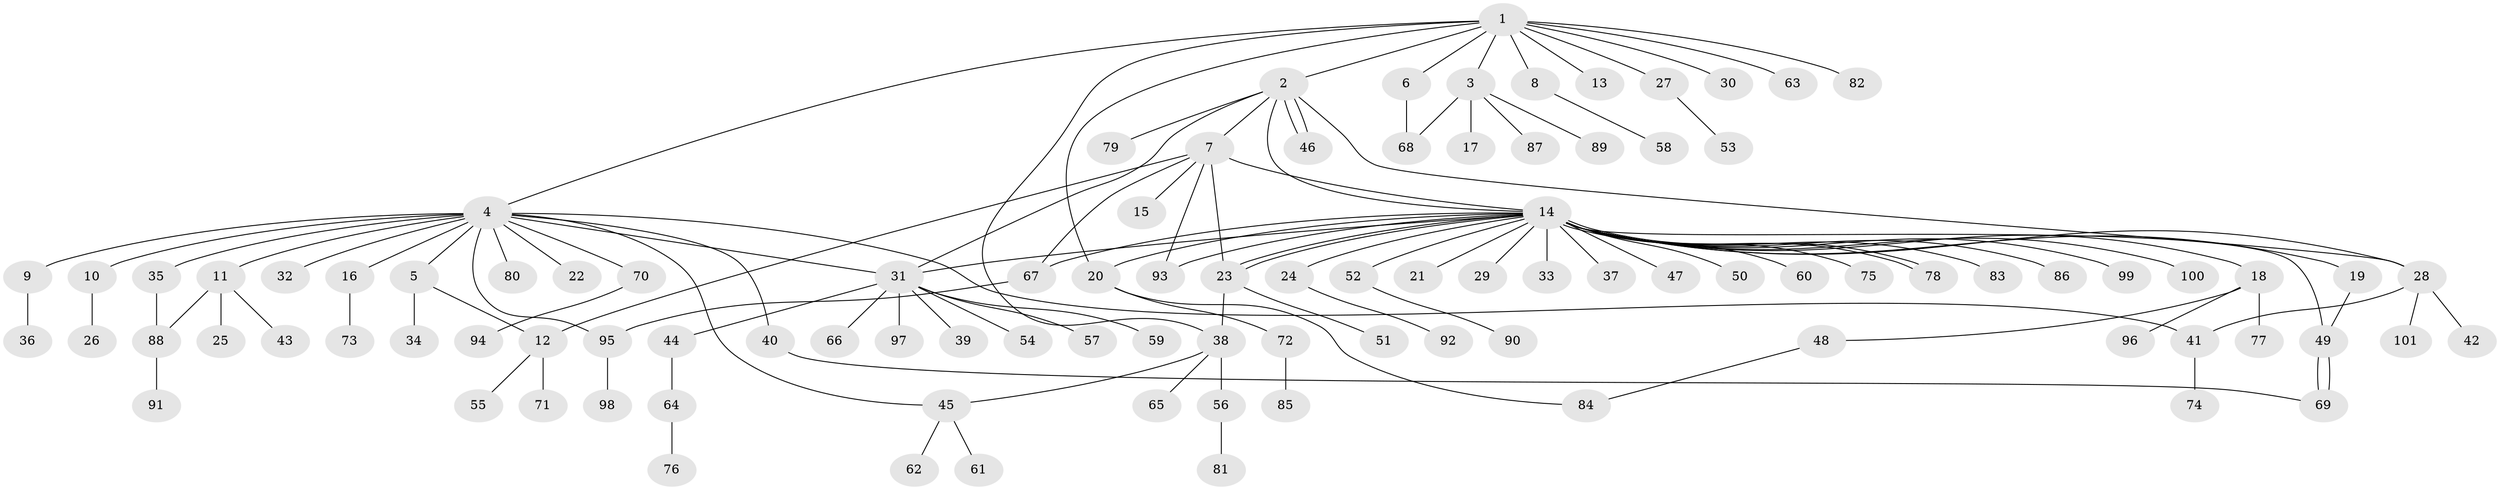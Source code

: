 // coarse degree distribution, {12: 0.016666666666666666, 7: 0.016666666666666666, 5: 0.05, 18: 0.016666666666666666, 3: 0.08333333333333333, 2: 0.18333333333333332, 4: 0.06666666666666667, 1: 0.55, 14: 0.016666666666666666}
// Generated by graph-tools (version 1.1) at 2025/18/03/04/25 18:18:26]
// undirected, 101 vertices, 122 edges
graph export_dot {
graph [start="1"]
  node [color=gray90,style=filled];
  1;
  2;
  3;
  4;
  5;
  6;
  7;
  8;
  9;
  10;
  11;
  12;
  13;
  14;
  15;
  16;
  17;
  18;
  19;
  20;
  21;
  22;
  23;
  24;
  25;
  26;
  27;
  28;
  29;
  30;
  31;
  32;
  33;
  34;
  35;
  36;
  37;
  38;
  39;
  40;
  41;
  42;
  43;
  44;
  45;
  46;
  47;
  48;
  49;
  50;
  51;
  52;
  53;
  54;
  55;
  56;
  57;
  58;
  59;
  60;
  61;
  62;
  63;
  64;
  65;
  66;
  67;
  68;
  69;
  70;
  71;
  72;
  73;
  74;
  75;
  76;
  77;
  78;
  79;
  80;
  81;
  82;
  83;
  84;
  85;
  86;
  87;
  88;
  89;
  90;
  91;
  92;
  93;
  94;
  95;
  96;
  97;
  98;
  99;
  100;
  101;
  1 -- 2;
  1 -- 3;
  1 -- 4;
  1 -- 6;
  1 -- 8;
  1 -- 13;
  1 -- 20;
  1 -- 27;
  1 -- 30;
  1 -- 38;
  1 -- 63;
  1 -- 82;
  2 -- 7;
  2 -- 14;
  2 -- 28;
  2 -- 31;
  2 -- 46;
  2 -- 46;
  2 -- 79;
  3 -- 17;
  3 -- 68;
  3 -- 87;
  3 -- 89;
  4 -- 5;
  4 -- 9;
  4 -- 10;
  4 -- 11;
  4 -- 16;
  4 -- 22;
  4 -- 31;
  4 -- 32;
  4 -- 35;
  4 -- 40;
  4 -- 41;
  4 -- 45;
  4 -- 70;
  4 -- 80;
  4 -- 95;
  5 -- 12;
  5 -- 34;
  6 -- 68;
  7 -- 12;
  7 -- 14;
  7 -- 15;
  7 -- 23;
  7 -- 67;
  7 -- 93;
  8 -- 58;
  9 -- 36;
  10 -- 26;
  11 -- 25;
  11 -- 43;
  11 -- 88;
  12 -- 55;
  12 -- 71;
  14 -- 18;
  14 -- 19;
  14 -- 20;
  14 -- 21;
  14 -- 23;
  14 -- 23;
  14 -- 24;
  14 -- 28;
  14 -- 29;
  14 -- 31;
  14 -- 33;
  14 -- 37;
  14 -- 47;
  14 -- 49;
  14 -- 50;
  14 -- 52;
  14 -- 60;
  14 -- 67;
  14 -- 75;
  14 -- 78;
  14 -- 78;
  14 -- 83;
  14 -- 86;
  14 -- 93;
  14 -- 99;
  14 -- 100;
  16 -- 73;
  18 -- 48;
  18 -- 77;
  18 -- 96;
  19 -- 49;
  20 -- 72;
  20 -- 84;
  23 -- 38;
  23 -- 51;
  24 -- 92;
  27 -- 53;
  28 -- 41;
  28 -- 42;
  28 -- 101;
  31 -- 39;
  31 -- 44;
  31 -- 54;
  31 -- 57;
  31 -- 59;
  31 -- 66;
  31 -- 97;
  35 -- 88;
  38 -- 45;
  38 -- 56;
  38 -- 65;
  40 -- 69;
  41 -- 74;
  44 -- 64;
  45 -- 61;
  45 -- 62;
  48 -- 84;
  49 -- 69;
  49 -- 69;
  52 -- 90;
  56 -- 81;
  64 -- 76;
  67 -- 95;
  70 -- 94;
  72 -- 85;
  88 -- 91;
  95 -- 98;
}
